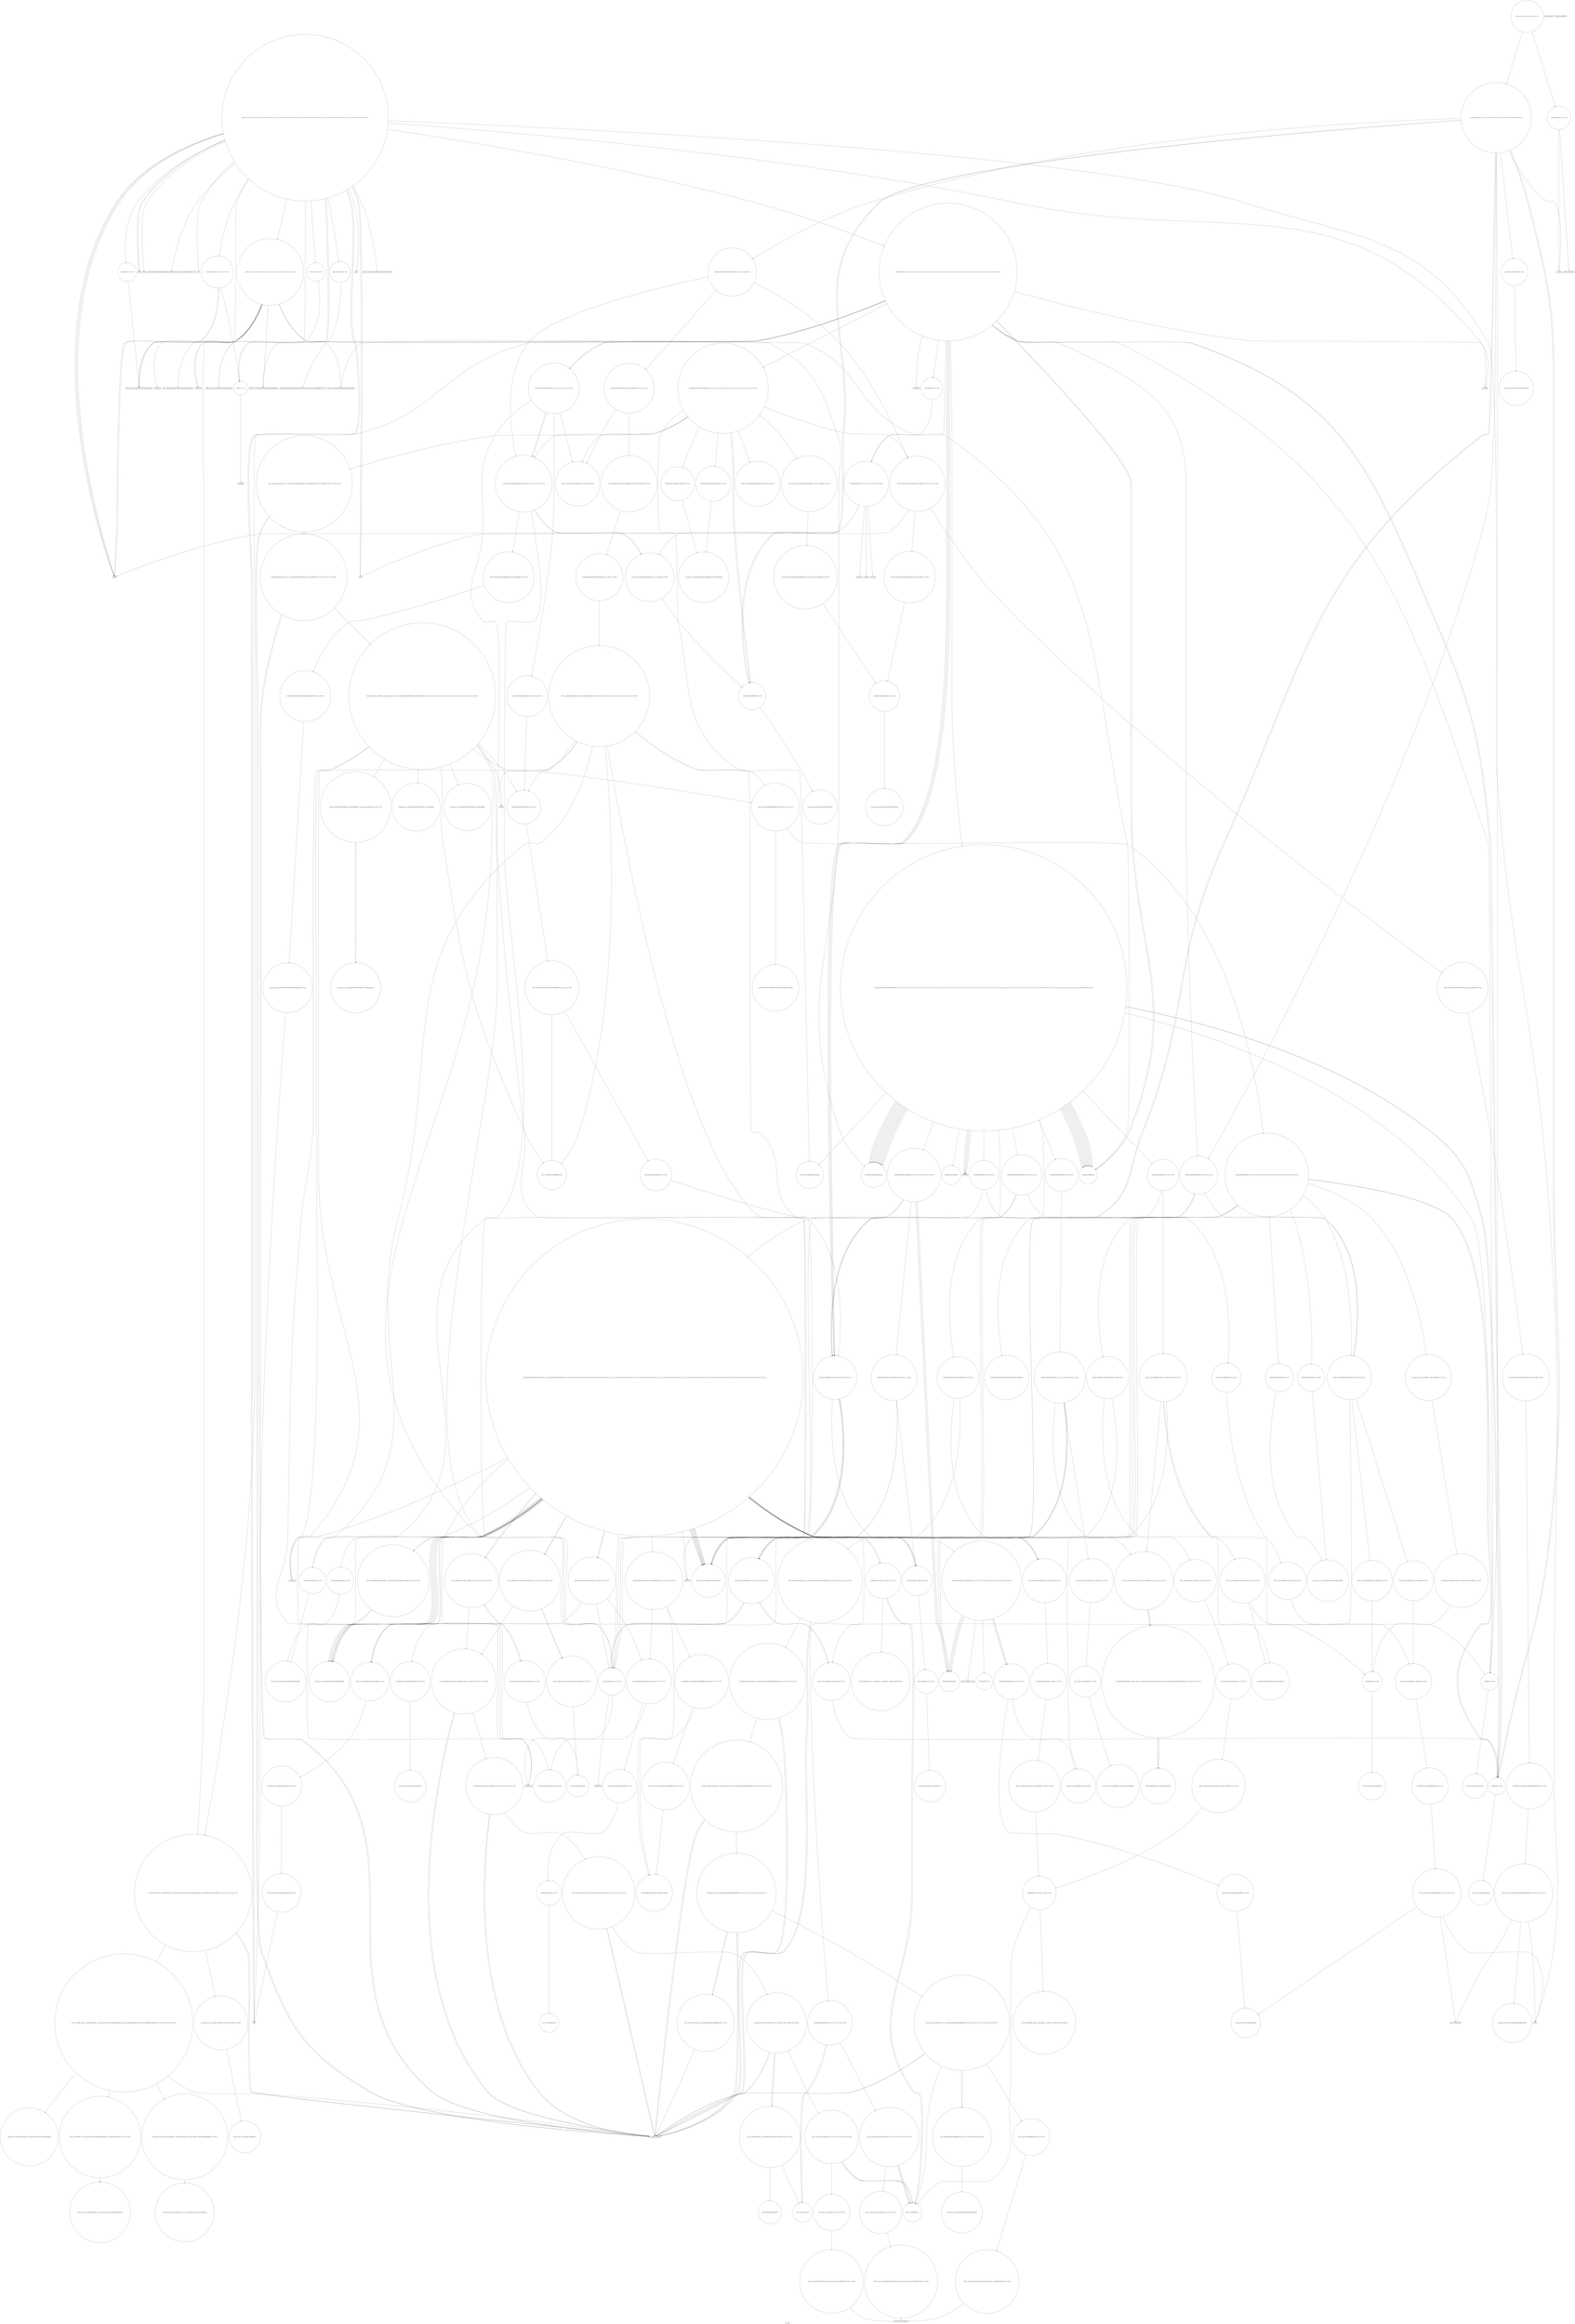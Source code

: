 digraph "Call Graph" {
	label="Call Graph";

	Node0x563bd6180cf0 [shape=record,shape=circle,label="{__cxx_global_var_init|{<s0>1|<s1>2}}"];
	Node0x563bd6180cf0:s0 -> Node0x563bd6180d70[color=black];
	Node0x563bd6180cf0:s1 -> Node0x563bd667c910[color=black];
	Node0x563bd66841d0 [shape=record,shape=circle,label="{_ZNSt22__uninitialized_fill_nILb1EE15__uninit_fill_nIPdmdEET_S3_T0_RKT1_|{<s0>408}}"];
	Node0x563bd66841d0:s0 -> Node0x563bd6684250[color=black];
	Node0x563bd667e010 [shape=record,shape=circle,label="{_ZN9__gnu_cxx14__alloc_traitsISaIdEE17_S_select_on_copyERKS1_|{<s0>238}}"];
	Node0x563bd667e010:s0 -> Node0x563bd667e410[color=black];
	Node0x563bd667ce90 [shape=record,shape=circle,label="{_ZNSt6vectorIdSaIdEEC2EmRKdRKS0_|{<s0>59|<s1>60|<s2>61}}"];
	Node0x563bd667ce90:s0 -> Node0x563bd667e110[color=black];
	Node0x563bd667ce90:s1 -> Node0x563bd6680c30[color=black];
	Node0x563bd667ce90:s2 -> Node0x563bd667e390[color=black];
	Node0x563bd66808b0 [shape=record,shape=circle,label="{_ZNSt12_Vector_baseIdSaIdEE12_Vector_impl12_M_swap_dataERS2_|{<s0>422|<s1>423|<s2>424}}"];
	Node0x563bd66808b0:s0 -> Node0x563bd66809b0[color=black];
	Node0x563bd66808b0:s1 -> Node0x563bd66809b0[color=black];
	Node0x563bd66808b0:s2 -> Node0x563bd66809b0[color=black];
	Node0x563bd667e710 [shape=record,shape=circle,label="{_ZNSt12_Vector_baseIdSaIdEE11_M_allocateEm|{<s0>256}}"];
	Node0x563bd667e710:s0 -> Node0x563bd667e790[color=black];
	Node0x563bd667d590 [shape=record,shape=Mrecord,label="{_ZNSt7__cxx1112basic_stringIcSt11char_traitsIcESaIcEEC1EPKcRKS3_}"];
	Node0x563bd6680fb0 [shape=record,shape=circle,label="{_ZNSt6vectorIdSaIdEE21_M_default_initializeEm|{<s0>440|<s1>441}}"];
	Node0x563bd6680fb0:s0 -> Node0x563bd667e310[color=black];
	Node0x563bd6680fb0:s1 -> Node0x563bd6681030[color=black];
	Node0x563bd667ee10 [shape=record,shape=Mrecord,label="{llvm.memmove.p0i8.p0i8.i64}"];
	Node0x563bd667dc90 [shape=record,shape=Mrecord,label="{_ZSt7getlineIcSt11char_traitsIcESaIcEERSt13basic_istreamIT_T0_ES7_RNSt7__cxx1112basic_stringIS4_S5_T1_EE}"];
	Node0x563bd66816b0 [shape=record,shape=circle,label="{_ZN9__gnu_cxx17__normal_iteratorIPcNSt7__cxx1112basic_stringIcSt11char_traitsIcESaIcEEEEppEv}"];
	Node0x563bd6682d50 [shape=record,shape=Mrecord,label="{llvm.va_end}"];
	Node0x563bd667f3b0 [shape=record,shape=Mrecord,label="{llvm.round.f64}"];
	Node0x563bd6683450 [shape=record,shape=circle,label="{_ZNSt6vectorIdSaIdEE5beginEv|{<s0>366}}"];
	Node0x563bd6683450:s0 -> Node0x563bd6684650[color=black];
	Node0x563bd667fab0 [shape=record,shape=circle,label="{_ZNSt12_Vector_baseISt6vectorIdSaIdEESaIS2_EE12_Vector_implC2ERKS3_|{<s0>198}}"];
	Node0x563bd667fab0:s0 -> Node0x563bd667f9b0[color=black];
	Node0x563bd6683b50 [shape=record,shape=circle,label="{_ZSt4copyISt13move_iteratorIPdES1_ET0_T_S4_S3_|{<s0>388|<s1>389|<s2>390|<s3>391|<s4>392}}"];
	Node0x563bd6683b50:s0 -> Node0x563bd667ffb0[color=black];
	Node0x563bd6683b50:s1 -> Node0x563bd6683c50[color=black];
	Node0x563bd6683b50:s2 -> Node0x563bd667ffb0[color=black];
	Node0x563bd6683b50:s3 -> Node0x563bd6683c50[color=black];
	Node0x563bd6683b50:s4 -> Node0x563bd6683bd0[color=black];
	Node0x563bd66801b0 [shape=record,shape=circle,label="{_ZSt11__addressofISt6vectorIdSaIdEEEPT_RS3_}"];
	Node0x563bd6180d70 [shape=record,shape=Mrecord,label="{_ZNSt8ios_base4InitC1Ev}"];
	Node0x563bd6684250 [shape=record,shape=circle,label="{_ZSt6fill_nIPdmdET_S1_T0_RKT1_|{<s0>409|<s1>410}}"];
	Node0x563bd6684250:s0 -> Node0x563bd667ed10[color=black];
	Node0x563bd6684250:s1 -> Node0x563bd66842d0[color=black];
	Node0x563bd667e090 [shape=record,shape=circle,label="{_ZNKSt12_Vector_baseIdSaIdEE19_M_get_Tp_allocatorEv}"];
	Node0x563bd667cf10 [shape=record,shape=Mrecord,label="{__gxx_personality_v0}"];
	Node0x563bd6680930 [shape=record,shape=circle,label="{_ZN9__gnu_cxx14__alloc_traitsISaIdEE10_S_on_swapERS1_S3_|{<s0>425}}"];
	Node0x563bd6680930:s0 -> Node0x563bd6680ab0[color=black];
	Node0x563bd667e790 [shape=record,shape=circle,label="{_ZNSt16allocator_traitsISaIdEE8allocateERS0_m|{<s0>257}}"];
	Node0x563bd667e790:s0 -> Node0x563bd667e810[color=black];
	Node0x563bd667d610 [shape=record,shape=Mrecord,label="{_ZNSaIcED1Ev}"];
	Node0x563bd6681030 [shape=record,shape=circle,label="{_ZSt27__uninitialized_default_n_aIPdmdET_S1_T0_RSaIT1_E|{<s0>442}}"];
	Node0x563bd6681030:s0 -> Node0x563bd66810b0[color=black];
	Node0x563bd667ee90 [shape=record,shape=circle,label="{_ZNK9__gnu_cxx17__normal_iteratorIPKdSt6vectorIdSaIdEEE4baseEv}"];
	Node0x563bd667dd10 [shape=record,shape=Mrecord,label="{atoi}"];
	Node0x563bd6681730 [shape=record,shape=circle,label="{_ZNK9__gnu_cxx17__normal_iteratorIPcNSt7__cxx1112basic_stringIcSt11char_traitsIcESaIcEEEE4baseEv}"];
	Node0x563bd6682dd0 [shape=record,shape=circle,label="{_ZNSt6vectorIdSaIdEE14_M_fill_insertEN9__gnu_cxx17__normal_iteratorIPdS1_EEmRKd|{<s0>291|<s1>292|<s2>293|<s3>294|<s4>295|<s5>296|<s6>297|<s7>298|<s8>299|<s9>300|<s10>301|<s11>302|<s12>303|<s13>304|<s14>305|<s15>306|<s16>307|<s17>308|<s18>309|<s19>310|<s20>311|<s21>312|<s22>313|<s23>314|<s24>315|<s25>316|<s26>317|<s27>318|<s28>319|<s29>320|<s30>321|<s31>322|<s32>323|<s33>324|<s34>325|<s35>326|<s36>327|<s37>328|<s38>329|<s39>330|<s40>331|<s41>332|<s42>333|<s43>334}}"];
	Node0x563bd6682dd0:s0 -> Node0x563bd6682f50[color=black];
	Node0x563bd6682dd0:s1 -> Node0x563bd6682fd0[color=black];
	Node0x563bd6682dd0:s2 -> Node0x563bd6682e50[color=black];
	Node0x563bd6682dd0:s3 -> Node0x563bd6683050[color=black];
	Node0x563bd6682dd0:s4 -> Node0x563bd667e310[color=black];
	Node0x563bd6682dd0:s5 -> Node0x563bd66830d0[color=black];
	Node0x563bd6682dd0:s6 -> Node0x563bd66831d0[color=black];
	Node0x563bd6682dd0:s7 -> Node0x563bd6683150[color=black];
	Node0x563bd6682dd0:s8 -> Node0x563bd66831d0[color=black];
	Node0x563bd6682dd0:s9 -> Node0x563bd66831d0[color=black];
	Node0x563bd6682dd0:s10 -> Node0x563bd6683250[color=black];
	Node0x563bd6682dd0:s11 -> Node0x563bd6683350[color=black];
	Node0x563bd6682dd0:s12 -> Node0x563bd667e310[color=black];
	Node0x563bd6682dd0:s13 -> Node0x563bd66832d0[color=black];
	Node0x563bd6682dd0:s14 -> Node0x563bd66831d0[color=black];
	Node0x563bd6682dd0:s15 -> Node0x563bd667e310[color=black];
	Node0x563bd6682dd0:s16 -> Node0x563bd66830d0[color=black];
	Node0x563bd6682dd0:s17 -> Node0x563bd66831d0[color=black];
	Node0x563bd6682dd0:s18 -> Node0x563bd6683250[color=black];
	Node0x563bd6682dd0:s19 -> Node0x563bd6683350[color=black];
	Node0x563bd6682dd0:s20 -> Node0x563bd66833d0[color=black];
	Node0x563bd6682dd0:s21 -> Node0x563bd6683450[color=black];
	Node0x563bd6682dd0:s22 -> Node0x563bd6683050[color=black];
	Node0x563bd6682dd0:s23 -> Node0x563bd667e710[color=black];
	Node0x563bd6682dd0:s24 -> Node0x563bd667e310[color=black];
	Node0x563bd6682dd0:s25 -> Node0x563bd66832d0[color=black];
	Node0x563bd6682dd0:s26 -> Node0x563bd66831d0[color=black];
	Node0x563bd6682dd0:s27 -> Node0x563bd667e310[color=black];
	Node0x563bd6682dd0:s28 -> Node0x563bd66834d0[color=black];
	Node0x563bd6682dd0:s29 -> Node0x563bd66831d0[color=black];
	Node0x563bd6682dd0:s30 -> Node0x563bd667e310[color=black];
	Node0x563bd6682dd0:s31 -> Node0x563bd66834d0[color=black];
	Node0x563bd6682dd0:s32 -> Node0x563bd6680330[color=black];
	Node0x563bd6682dd0:s33 -> Node0x563bd667e310[color=black];
	Node0x563bd6682dd0:s34 -> Node0x563bd6683550[color=black];
	Node0x563bd6682dd0:s35 -> Node0x563bd66804b0[color=black];
	Node0x563bd6682dd0:s36 -> Node0x563bd667e310[color=black];
	Node0x563bd6682dd0:s37 -> Node0x563bd6683550[color=black];
	Node0x563bd6682dd0:s38 -> Node0x563bd66827d0[color=black];
	Node0x563bd6682dd0:s39 -> Node0x563bd6680430[color=black];
	Node0x563bd6682dd0:s40 -> Node0x563bd667e310[color=black];
	Node0x563bd6682dd0:s41 -> Node0x563bd6683550[color=black];
	Node0x563bd6682dd0:s42 -> Node0x563bd66827d0[color=black];
	Node0x563bd6682dd0:s43 -> Node0x563bd6680530[color=black];
	Node0x563bd667f430 [shape=record,shape=circle,label="{_ZN6solver6printfEPKcz|{<s0>177|<s1>178|<s2>179|<s3>180|<s4>181}}"];
	Node0x563bd667f430:s0 -> Node0x563bd6682c50[color=black];
	Node0x563bd667f430:s1 -> Node0x563bd6682cd0[color=black];
	Node0x563bd667f430:s2 -> Node0x563bd6682d50[color=black];
	Node0x563bd667f430:s3 -> Node0x563bd667da10[color=black];
	Node0x563bd667f430:s4 -> Node0x563bd667db90[color=black];
	Node0x563bd66834d0 [shape=record,shape=circle,label="{_ZSt34__uninitialized_move_if_noexcept_aIPdS0_SaIdEET0_T_S3_S2_RT1_|{<s0>367|<s1>368|<s2>369}}"];
	Node0x563bd66834d0:s0 -> Node0x563bd66846d0[color=black];
	Node0x563bd66834d0:s1 -> Node0x563bd66846d0[color=black];
	Node0x563bd66834d0:s2 -> Node0x563bd6683950[color=black];
	Node0x563bd667fb30 [shape=record,shape=circle,label="{_ZNSt12_Vector_baseISt6vectorIdSaIdEESaIS2_EE17_M_create_storageEm|{<s0>199}}"];
	Node0x563bd667fb30:s0 -> Node0x563bd667fc30[color=black];
	Node0x563bd6683bd0 [shape=record,shape=circle,label="{_ZSt14__copy_move_a2ILb1EPdS0_ET1_T0_S2_S1_|{<s0>393|<s1>394|<s2>395|<s3>396}}"];
	Node0x563bd6683bd0:s0 -> Node0x563bd667ed10[color=black];
	Node0x563bd6683bd0:s1 -> Node0x563bd667ed10[color=black];
	Node0x563bd6683bd0:s2 -> Node0x563bd667ed10[color=black];
	Node0x563bd6683bd0:s3 -> Node0x563bd6683cd0[color=black];
	Node0x563bd6680230 [shape=record,shape=circle,label="{_ZNK9__gnu_cxx17__normal_iteratorIPKSt6vectorIdSaIdEES1_IS3_SaIS3_EEEdeEv}"];
	Node0x563bd667c890 [shape=record,shape=Mrecord,label="{_ZNSt8ios_base4InitD1Ev}"];
	Node0x563bd66842d0 [shape=record,shape=circle,label="{_ZSt10__fill_n_aIPdmdEN9__gnu_cxx11__enable_ifIXsr11__is_scalarIT1_EE7__valueET_E6__typeES4_T0_RKS3_}"];
	Node0x563bd667e110 [shape=record,shape=circle,label="{_ZNSt12_Vector_baseIdSaIdEEC2EmRKS0_|{<s0>239|<s1>240|<s2>241}}"];
	Node0x563bd667e110:s0 -> Node0x563bd667e590[color=black];
	Node0x563bd667e110:s1 -> Node0x563bd667e610[color=black];
	Node0x563bd667e110:s2 -> Node0x563bd667e690[color=black];
	Node0x563bd667cf90 [shape=record,shape=circle,label="{_ZNSaIdED2Ev|{<s0>62}}"];
	Node0x563bd667cf90:s0 -> Node0x563bd667e910[color=black];
	Node0x563bd66809b0 [shape=record,shape=circle,label="{_ZSt4swapIPdENSt9enable_ifIXsr6__and_ISt6__not_ISt15__is_tuple_likeIT_EESt21is_move_constructibleIS4_ESt18is_move_assignableIS4_EEE5valueEvE4typeERS4_SD_|{<s0>426|<s1>427|<s2>428}}"];
	Node0x563bd66809b0:s0 -> Node0x563bd6680a30[color=black];
	Node0x563bd66809b0:s1 -> Node0x563bd6680a30[color=black];
	Node0x563bd66809b0:s2 -> Node0x563bd6680a30[color=black];
	Node0x563bd667e810 [shape=record,shape=circle,label="{_ZN9__gnu_cxx13new_allocatorIdE8allocateEmPKv|{<s0>258|<s1>259|<s2>260}}"];
	Node0x563bd667e810:s0 -> Node0x563bd667e890[color=black];
	Node0x563bd667e810:s1 -> Node0x563bd667fe30[color=black];
	Node0x563bd667e810:s2 -> Node0x563bd667de10[color=black];
	Node0x563bd667d690 [shape=record,shape=circle,label="{_ZSt5countIN9__gnu_cxx17__normal_iteratorIPcNSt7__cxx1112basic_stringIcSt11char_traitsIcESaIcEEEEEiENSt15iterator_traitsIT_E15difference_typeESB_SB_RKT0_|{<s0>107|<s1>108|<s2>109|<s3>110}}"];
	Node0x563bd667d690:s0 -> Node0x563bd667ffb0[color=black];
	Node0x563bd667d690:s1 -> Node0x563bd667ffb0[color=black];
	Node0x563bd667d690:s2 -> Node0x563bd6681530[color=black];
	Node0x563bd667d690:s3 -> Node0x563bd66814b0[color=black];
	Node0x563bd66810b0 [shape=record,shape=circle,label="{_ZSt25__uninitialized_default_nIPdmET_S1_T0_|{<s0>443}}"];
	Node0x563bd66810b0:s0 -> Node0x563bd6681130[color=black];
	Node0x563bd667ef10 [shape=record,shape=circle,label="{_ZN9__gnu_cxx17__normal_iteratorIPKdSt6vectorIdSaIdEEEC2ERKS2_}"];
	Node0x563bd667dd90 [shape=record,shape=Mrecord,label="{_ZNKSt7__cxx1112basic_stringIcSt11char_traitsIcESaIcEE5c_strEv}"];
	Node0x563bd66817b0 [shape=record,shape=circle,label="{_ZNK9__gnu_cxx17__normal_iteratorIPcNSt7__cxx1112basic_stringIcSt11char_traitsIcESaIcEEEEdeEv}"];
	Node0x563bd6682e50 [shape=record,shape=circle,label="{_ZNSt6vectorIdSaIdEE3endEv|{<s0>335}}"];
	Node0x563bd6682e50:s0 -> Node0x563bd6684650[color=black];
	Node0x563bd667f4b0 [shape=record,shape=circle,label="{_ZN6solver4putsEPKc|{<s0>182}}"];
	Node0x563bd667f4b0:s0 -> Node0x563bd667f430[color=black];
	Node0x563bd6683550 [shape=record,shape=circle,label="{_ZSt8_DestroyIPddEvT_S1_RSaIT0_E|{<s0>370}}"];
	Node0x563bd6683550:s0 -> Node0x563bd6684750[color=black];
	Node0x563bd667fbb0 [shape=record,shape=circle,label="{_ZNSt12_Vector_baseISt6vectorIdSaIdEESaIS2_EE12_Vector_implD2Ev|{<s0>200}}"];
	Node0x563bd667fbb0:s0 -> Node0x563bd667d390[color=black];
	Node0x563bd6683c50 [shape=record,shape=circle,label="{_ZSt12__miter_baseIPdEDTcl12__miter_basecldtfp_4baseEEESt13move_iteratorIT_E|{<s0>397|<s1>398}}"];
	Node0x563bd6683c50:s0 -> Node0x563bd6683e50[color=black];
	Node0x563bd6683c50:s1 -> Node0x563bd6683dd0[color=black];
	Node0x563bd66802b0 [shape=record,shape=circle,label="{_ZN9__gnu_cxx17__normal_iteratorIPKSt6vectorIdSaIdEES1_IS3_SaIS3_EEEppEv}"];
	Node0x563bd667c910 [shape=record,shape=Mrecord,label="{__cxa_atexit}"];
	Node0x563bd6684350 [shape=record,shape=circle,label="{_ZNSt16allocator_traitsISaIdEE7destroyIdEEvRS0_PT_|{<s0>411}}"];
	Node0x563bd6684350:s0 -> Node0x563bd66843d0[color=black];
	Node0x563bd667e190 [shape=record,shape=circle,label="{_ZSt22__uninitialized_copy_aIN9__gnu_cxx17__normal_iteratorIPKdSt6vectorIdSaIdEEEEPddET0_T_SA_S9_RSaIT1_E|{<s0>242|<s1>243|<s2>244}}"];
	Node0x563bd667e190:s0 -> Node0x563bd667ffb0[color=black];
	Node0x563bd667e190:s1 -> Node0x563bd667ffb0[color=black];
	Node0x563bd667e190:s2 -> Node0x563bd667e990[color=black];
	Node0x563bd667d010 [shape=record,shape=circle,label="{_ZNSt6vectorIdSaIdEEC2Ev|{<s0>63|<s1>64}}"];
	Node0x563bd667d010:s0 -> Node0x563bd6680cb0[color=black];
	Node0x563bd667d010:s1 -> Node0x563bd6680530[color=black];
	Node0x563bd6680a30 [shape=record,shape=circle,label="{_ZSt4moveIRPdEONSt16remove_referenceIT_E4typeEOS3_}"];
	Node0x563bd667e890 [shape=record,shape=circle,label="{_ZNK9__gnu_cxx13new_allocatorIdE8max_sizeEv}"];
	Node0x563bd667d710 [shape=record,shape=Mrecord,label="{_ZNSt7__cxx1112basic_stringIcSt11char_traitsIcESaIcEE5beginEv}"];
	Node0x563bd6681130 [shape=record,shape=circle,label="{_ZNSt27__uninitialized_default_n_1ILb1EE18__uninit_default_nIPdmEET_S3_T0_|{<s0>444}}"];
	Node0x563bd6681130:s0 -> Node0x563bd6684250[color=black];
	Node0x563bd66827d0 [shape=record,shape=circle,label="{_ZNSt12_Vector_baseIdSaIdEE13_M_deallocateEPdm|{<s0>282}}"];
	Node0x563bd66827d0:s0 -> Node0x563bd6682850[color=black];
	Node0x563bd667de10 [shape=record,shape=Mrecord,label="{_Znwm}"];
	Node0x563bd6681830 [shape=record,shape=circle,label="{_ZN9__gnu_cxx5__ops16_Iter_equals_valIKiEC2ERS2_}"];
	Node0x563bd6682ed0 [shape=record,shape=circle,label="{_ZNSt6vectorIdSaIdEE15_M_erase_at_endEPd|{<s0>336|<s1>337|<s2>338}}"];
	Node0x563bd6682ed0:s0 -> Node0x563bd667e310[color=black];
	Node0x563bd6682ed0:s1 -> Node0x563bd6683550[color=black];
	Node0x563bd6682ed0:s2 -> Node0x563bd6680530[color=black];
	Node0x563bd667f530 [shape=record,shape=circle,label="{_ZN9__gnu_cxx14__alloc_traitsISaISt6vectorIdSaIdEEEE17_S_select_on_copyERKS4_|{<s0>183}}"];
	Node0x563bd667f530:s0 -> Node0x563bd667f930[color=black];
	Node0x563bd66835d0 [shape=record,shape=circle,label="{_ZNSt16allocator_traitsISaIdEE9constructIdJRKdEEEvRS0_PT_DpOT0_|{<s0>371|<s1>372}}"];
	Node0x563bd66835d0:s0 -> Node0x563bd66836d0[color=black];
	Node0x563bd66835d0:s1 -> Node0x563bd6683750[color=black];
	Node0x563bd667fc30 [shape=record,shape=circle,label="{_ZNSt12_Vector_baseISt6vectorIdSaIdEESaIS2_EE11_M_allocateEm|{<s0>201}}"];
	Node0x563bd667fc30:s0 -> Node0x563bd667fcb0[color=black];
	Node0x563bd6683cd0 [shape=record,shape=circle,label="{_ZSt13__copy_move_aILb1EPdS0_ET1_T0_S2_S1_|{<s0>399}}"];
	Node0x563bd6683cd0:s0 -> Node0x563bd6683d50[color=black];
	Node0x563bd6680330 [shape=record,shape=Mrecord,label="{__cxa_begin_catch}"];
	Node0x563bd667c990 [shape=record,shape=circle,label="{_Z12gauss_jordanSt6vectorIS_IdSaIdEESaIS1_EERKS1_|{<s0>3|<s1>4|<s2>5|<s3>6|<s4>7|<s5>8|<s6>9|<s7>10|<s8>11|<s9>12|<s10>13|<s11>14|<s12>15|<s13>16|<s14>17|<s15>18|<s16>19|<s17>20|<s18>21|<s19>22|<s20>23|<s21>24|<s22>25|<s23>26|<s24>27|<s25>28|<s26>29|<s27>30|<s28>31|<s29>32|<s30>33|<s31>34|<s32>35|<s33>36|<s34>37|<s35>38|<s36>39|<s37>40|<s38>41|<s39>42|<s40>43|<s41>44|<s42>45|<s43>46|<s44>47|<s45>48|<s46>49|<s47>50}}"];
	Node0x563bd667c990:s0 -> Node0x563bd667ca10[color=black];
	Node0x563bd667c990:s1 -> Node0x563bd667ca90[color=black];
	Node0x563bd667c990:s2 -> Node0x563bd667cb10[color=black];
	Node0x563bd667c990:s3 -> Node0x563bd667ca90[color=black];
	Node0x563bd667c990:s4 -> Node0x563bd667cc10[color=black];
	Node0x563bd667c990:s5 -> Node0x563bd667cb90[color=black];
	Node0x563bd667c990:s6 -> Node0x563bd667ca90[color=black];
	Node0x563bd667c990:s7 -> Node0x563bd667cc90[color=black];
	Node0x563bd667c990:s8 -> Node0x563bd667cd10[color=black];
	Node0x563bd667c990:s9 -> Node0x563bd667ca90[color=black];
	Node0x563bd667c990:s10 -> Node0x563bd667cc90[color=black];
	Node0x563bd667c990:s11 -> Node0x563bd667cd10[color=black];
	Node0x563bd667c990:s12 -> Node0x563bd667ca90[color=black];
	Node0x563bd667c990:s13 -> Node0x563bd667ca90[color=black];
	Node0x563bd667c990:s14 -> Node0x563bd667cd90[color=black];
	Node0x563bd667c990:s15 -> Node0x563bd667ca90[color=black];
	Node0x563bd667c990:s16 -> Node0x563bd667cc90[color=black];
	Node0x563bd667c990:s17 -> Node0x563bd667cd10[color=black];
	Node0x563bd667c990:s18 -> Node0x563bd667ca90[color=black];
	Node0x563bd667c990:s19 -> Node0x563bd667cc90[color=black];
	Node0x563bd667c990:s20 -> Node0x563bd667ca90[color=black];
	Node0x563bd667c990:s21 -> Node0x563bd667cc90[color=black];
	Node0x563bd667c990:s22 -> Node0x563bd667ca90[color=black];
	Node0x563bd667c990:s23 -> Node0x563bd667cc90[color=black];
	Node0x563bd667c990:s24 -> Node0x563bd667ca90[color=black];
	Node0x563bd667c990:s25 -> Node0x563bd667cc90[color=black];
	Node0x563bd667c990:s26 -> Node0x563bd667ca90[color=black];
	Node0x563bd667c990:s27 -> Node0x563bd667cc90[color=black];
	Node0x563bd667c990:s28 -> Node0x563bd667ca90[color=black];
	Node0x563bd667c990:s29 -> Node0x563bd667cc90[color=black];
	Node0x563bd667c990:s30 -> Node0x563bd667ca90[color=black];
	Node0x563bd667c990:s31 -> Node0x563bd667cc90[color=black];
	Node0x563bd667c990:s32 -> Node0x563bd667ce10[color=black];
	Node0x563bd667c990:s33 -> Node0x563bd667ce90[color=black];
	Node0x563bd667c990:s34 -> Node0x563bd667cf90[color=black];
	Node0x563bd667c990:s35 -> Node0x563bd667ca90[color=black];
	Node0x563bd667c990:s36 -> Node0x563bd667cc90[color=black];
	Node0x563bd667c990:s37 -> Node0x563bd667cd10[color=black];
	Node0x563bd667c990:s38 -> Node0x563bd667cf90[color=black];
	Node0x563bd667c990:s39 -> Node0x563bd667ca90[color=black];
	Node0x563bd667c990:s40 -> Node0x563bd667cc90[color=black];
	Node0x563bd667c990:s41 -> Node0x563bd667cd10[color=black];
	Node0x563bd667c990:s42 -> Node0x563bd667d010[color=black];
	Node0x563bd667c990:s43 -> Node0x563bd667ca90[color=black];
	Node0x563bd667c990:s44 -> Node0x563bd667cc90[color=black];
	Node0x563bd667c990:s45 -> Node0x563bd667cc90[color=black];
	Node0x563bd667c990:s46 -> Node0x563bd667d090[color=black];
	Node0x563bd667c990:s47 -> Node0x563bd667d110[color=black];
	Node0x563bd66843d0 [shape=record,shape=circle,label="{_ZN9__gnu_cxx13new_allocatorIdE7destroyIdEEvPT_}"];
	Node0x563bd667e210 [shape=record,shape=circle,label="{_ZNKSt6vectorIdSaIdEE5beginEv|{<s0>245}}"];
	Node0x563bd667e210:s0 -> Node0x563bd667ef10[color=black];
	Node0x563bd667d090 [shape=record,shape=circle,label="{_ZNSt6vectorIdSaIdEEC2EOS1_|{<s0>65|<s1>66}}"];
	Node0x563bd667d090:s0 -> Node0x563bd6680db0[color=black];
	Node0x563bd667d090:s1 -> Node0x563bd6680e30[color=black];
	Node0x563bd6680ab0 [shape=record,shape=circle,label="{_ZSt15__alloc_on_swapISaIdEEvRT_S2_|{<s0>429}}"];
	Node0x563bd6680ab0:s0 -> Node0x563bd6680b30[color=black];
	Node0x563bd667e910 [shape=record,shape=circle,label="{_ZN9__gnu_cxx13new_allocatorIdED2Ev}"];
	Node0x563bd667d790 [shape=record,shape=Mrecord,label="{_ZNSt7__cxx1112basic_stringIcSt11char_traitsIcESaIcEE3endEv}"];
	Node0x563bd66811b0 [shape=record,shape=circle,label="{_ZN9__gnu_cxx13new_allocatorISt6vectorIdSaIdEEEC2Ev}"];
	Node0x563bd6682850 [shape=record,shape=circle,label="{_ZNSt16allocator_traitsISaIdEE10deallocateERS0_Pdm|{<s0>283}}"];
	Node0x563bd6682850:s0 -> Node0x563bd66828d0[color=black];
	Node0x563bd667de90 [shape=record,shape=circle,label="{_ZN6solverC2Ev|{<s0>142}}"];
	Node0x563bd667de90:s0 -> Node0x563bd667dc10[color=black];
	Node0x563bd66818b0 [shape=record,shape=circle,label="{_GLOBAL__sub_I_iwiwi_0_0.cpp|{<s0>466|<s1>467}}"];
	Node0x563bd66818b0:s0 -> Node0x563bd6180cf0[color=black];
	Node0x563bd66818b0:s1 -> Node0x563bd667d190[color=black];
	Node0x563bd6682f50 [shape=record,shape=circle,label="{_ZNSt6vectorIdSaIdEE16_Temporary_valueC2IJRKdEEEPS1_DpOT_|{<s0>339|<s1>340|<s2>341}}"];
	Node0x563bd6682f50:s0 -> Node0x563bd6683650[color=black];
	Node0x563bd6682f50:s1 -> Node0x563bd66836d0[color=black];
	Node0x563bd6682f50:s2 -> Node0x563bd66835d0[color=black];
	Node0x563bd667f5b0 [shape=record,shape=circle,label="{_ZNKSt12_Vector_baseISt6vectorIdSaIdEESaIS2_EE19_M_get_Tp_allocatorEv}"];
	Node0x563bd6683650 [shape=record,shape=circle,label="{_ZNSt6vectorIdSaIdEE16_Temporary_value6_M_ptrEv|{<s0>373|<s1>374}}"];
	Node0x563bd6683650:s0 -> Node0x563bd6682fd0[color=black];
	Node0x563bd6683650:s1 -> Node0x563bd66837d0[color=black];
	Node0x563bd667fcb0 [shape=record,shape=circle,label="{_ZNSt16allocator_traitsISaISt6vectorIdSaIdEEEE8allocateERS3_m|{<s0>202}}"];
	Node0x563bd667fcb0:s0 -> Node0x563bd667fd30[color=black];
	Node0x563bd6683d50 [shape=record,shape=circle,label="{_ZNSt11__copy_moveILb1ELb1ESt26random_access_iterator_tagE8__copy_mIdEEPT_PKS3_S6_S4_|{<s0>400}}"];
	Node0x563bd6683d50:s0 -> Node0x563bd667ee10[color=black];
	Node0x563bd66803b0 [shape=record,shape=circle,label="{_ZSt8_DestroyIPSt6vectorIdSaIdEEEvT_S4_|{<s0>224}}"];
	Node0x563bd66803b0:s0 -> Node0x563bd6682950[color=black];
	Node0x563bd667ca10 [shape=record,shape=circle,label="{_ZNKSt6vectorIS_IdSaIdEESaIS1_EE4sizeEv}"];
	Node0x563bd6684450 [shape=record,shape=circle,label="{_ZNKSt6vectorIdSaIdEE8max_sizeEv|{<s0>412|<s1>413}}"];
	Node0x563bd6684450:s0 -> Node0x563bd667e090[color=black];
	Node0x563bd6684450:s1 -> Node0x563bd66845d0[color=black];
	Node0x563bd667e290 [shape=record,shape=circle,label="{_ZNKSt6vectorIdSaIdEE3endEv|{<s0>246}}"];
	Node0x563bd667e290:s0 -> Node0x563bd667ef10[color=black];
	Node0x563bd667d110 [shape=record,shape=circle,label="{_ZNSt6vectorIdSaIdEED2Ev|{<s0>67|<s1>68|<s2>69|<s3>70|<s4>71}}"];
	Node0x563bd667d110:s0 -> Node0x563bd667e310[color=black];
	Node0x563bd667d110:s1 -> Node0x563bd6683550[color=black];
	Node0x563bd667d110:s2 -> Node0x563bd667e390[color=black];
	Node0x563bd667d110:s3 -> Node0x563bd667e390[color=black];
	Node0x563bd667d110:s4 -> Node0x563bd6680530[color=black];
	Node0x563bd6680b30 [shape=record,shape=circle,label="{_ZSt18__do_alloc_on_swapISaIdEEvRT_S2_St17integral_constantIbLb0EE}"];
	Node0x563bd667e990 [shape=record,shape=circle,label="{_ZSt18uninitialized_copyIN9__gnu_cxx17__normal_iteratorIPKdSt6vectorIdSaIdEEEEPdET0_T_SA_S9_|{<s0>261|<s1>262|<s2>263}}"];
	Node0x563bd667e990:s0 -> Node0x563bd667ffb0[color=black];
	Node0x563bd667e990:s1 -> Node0x563bd667ffb0[color=black];
	Node0x563bd667e990:s2 -> Node0x563bd667ea10[color=black];
	Node0x563bd667d810 [shape=record,shape=Mrecord,label="{_ZNSt7__cxx1112basic_stringIcSt11char_traitsIcESaIcEED1Ev}"];
	Node0x563bd6681230 [shape=record,shape=circle,label="{_ZNSt6vectorIS_IdSaIdEESaIS1_EE18_M_fill_initializeEmRKS1_|{<s0>445|<s1>446}}"];
	Node0x563bd6681230:s0 -> Node0x563bd667f830[color=black];
	Node0x563bd6681230:s1 -> Node0x563bd66812b0[color=black];
	Node0x563bd66828d0 [shape=record,shape=circle,label="{_ZN9__gnu_cxx13new_allocatorIdE10deallocateEPdm|{<s0>284}}"];
	Node0x563bd66828d0:s0 -> Node0x563bd667df10[color=black];
	Node0x563bd667df10 [shape=record,shape=Mrecord,label="{_ZdlPv}"];
	Node0x563bd6682fd0 [shape=record,shape=circle,label="{_ZNSt6vectorIdSaIdEE16_Temporary_value6_M_valEv}"];
	Node0x563bd667f630 [shape=record,shape=circle,label="{_ZNSt12_Vector_baseISt6vectorIdSaIdEESaIS2_EEC2EmRKS3_|{<s0>184|<s1>185|<s2>186}}"];
	Node0x563bd667f630:s0 -> Node0x563bd667fab0[color=black];
	Node0x563bd667f630:s1 -> Node0x563bd667fb30[color=black];
	Node0x563bd667f630:s2 -> Node0x563bd667fbb0[color=black];
	Node0x563bd66836d0 [shape=record,shape=circle,label="{_ZSt7forwardIRKdEOT_RNSt16remove_referenceIS2_E4typeE}"];
	Node0x563bd667fd30 [shape=record,shape=circle,label="{_ZN9__gnu_cxx13new_allocatorISt6vectorIdSaIdEEE8allocateEmPKv|{<s0>203|<s1>204|<s2>205}}"];
	Node0x563bd667fd30:s0 -> Node0x563bd667fdb0[color=black];
	Node0x563bd667fd30:s1 -> Node0x563bd667fe30[color=black];
	Node0x563bd667fd30:s2 -> Node0x563bd667de10[color=black];
	Node0x563bd6683dd0 [shape=record,shape=circle,label="{_ZSt12__miter_baseIPdET_S1_}"];
	Node0x563bd6680430 [shape=record,shape=Mrecord,label="{__cxa_rethrow}"];
	Node0x563bd667ca90 [shape=record,shape=circle,label="{_ZNSt6vectorIS_IdSaIdEESaIS1_EEixEm}"];
	Node0x563bd66844d0 [shape=record,shape=Mrecord,label="{_ZSt20__throw_length_errorPKc}"];
	Node0x563bd667e310 [shape=record,shape=circle,label="{_ZNSt12_Vector_baseIdSaIdEE19_M_get_Tp_allocatorEv}"];
	Node0x563bd667d190 [shape=record,shape=circle,label="{__cxx_global_var_init.11|{<s0>72|<s1>73|<s2>74|<s3>75|<s4>76|<s5>77|<s6>78|<s7>79|<s8>80|<s9>81|<s10>82}}"];
	Node0x563bd667d190:s0 -> Node0x563bd667ce10[color=black];
	Node0x563bd667d190:s1 -> Node0x563bd667d210[color=black];
	Node0x563bd667d190:s2 -> Node0x563bd667d290[color=black];
	Node0x563bd667d190:s3 -> Node0x563bd667d310[color=black];
	Node0x563bd667d190:s4 -> Node0x563bd667d390[color=black];
	Node0x563bd667d190:s5 -> Node0x563bd667d110[color=black];
	Node0x563bd667d190:s6 -> Node0x563bd667cf90[color=black];
	Node0x563bd667d190:s7 -> Node0x563bd667c910[color=black];
	Node0x563bd667d190:s8 -> Node0x563bd667d390[color=black];
	Node0x563bd667d190:s9 -> Node0x563bd667d110[color=black];
	Node0x563bd667d190:s10 -> Node0x563bd667cf90[color=black];
	Node0x563bd6680bb0 [shape=record,shape=circle,label="{_ZN9__gnu_cxx13new_allocatorIdEC2Ev}"];
	Node0x563bd667ea10 [shape=record,shape=circle,label="{_ZNSt20__uninitialized_copyILb1EE13__uninit_copyIN9__gnu_cxx17__normal_iteratorIPKdSt6vectorIdSaIdEEEEPdEET0_T_SC_SB_|{<s0>264|<s1>265|<s2>266}}"];
	Node0x563bd667ea10:s0 -> Node0x563bd667ffb0[color=black];
	Node0x563bd667ea10:s1 -> Node0x563bd667ffb0[color=black];
	Node0x563bd667ea10:s2 -> Node0x563bd667ea90[color=black];
	Node0x563bd667d890 [shape=record,shape=circle,label="{_Z3secv|{<s0>111}}"];
	Node0x563bd667d890:s0 -> Node0x563bd667d910[color=black];
	Node0x563bd66812b0 [shape=record,shape=circle,label="{_ZSt24__uninitialized_fill_n_aIPSt6vectorIdSaIdEEmS2_S2_ET_S4_T0_RKT1_RSaIT2_E|{<s0>447}}"];
	Node0x563bd66812b0:s0 -> Node0x563bd6681330[color=black];
	Node0x563bd6682950 [shape=record,shape=circle,label="{_ZNSt12_Destroy_auxILb0EE9__destroyIPSt6vectorIdSaIdEEEEvT_S6_|{<s0>285|<s1>286}}"];
	Node0x563bd6682950:s0 -> Node0x563bd66801b0[color=black];
	Node0x563bd6682950:s1 -> Node0x563bd66829d0[color=black];
	Node0x563bd667efb0 [shape=record,shape=Mrecord,label="{__assert_fail}"];
	Node0x563bd6683050 [shape=record,shape=circle,label="{_ZN9__gnu_cxxmiIPdSt6vectorIdSaIdEEEENS_17__normal_iteratorIT_T0_E15difference_typeERKS8_SB_|{<s0>342|<s1>343}}"];
	Node0x563bd6683050:s0 -> Node0x563bd66831d0[color=black];
	Node0x563bd6683050:s1 -> Node0x563bd66831d0[color=black];
	Node0x563bd667f6b0 [shape=record,shape=circle,label="{_ZSt22__uninitialized_copy_aIN9__gnu_cxx17__normal_iteratorIPKSt6vectorIdSaIdEES2_IS4_SaIS4_EEEEPS4_S4_ET0_T_SC_SB_RSaIT1_E|{<s0>187|<s1>188|<s2>189}}"];
	Node0x563bd667f6b0:s0 -> Node0x563bd667ffb0[color=black];
	Node0x563bd667f6b0:s1 -> Node0x563bd667ffb0[color=black];
	Node0x563bd667f6b0:s2 -> Node0x563bd667ff30[color=black];
	Node0x563bd6683750 [shape=record,shape=circle,label="{_ZN9__gnu_cxx13new_allocatorIdE9constructIdJRKdEEEvPT_DpOT0_|{<s0>375}}"];
	Node0x563bd6683750:s0 -> Node0x563bd66836d0[color=black];
	Node0x563bd667fdb0 [shape=record,shape=circle,label="{_ZNK9__gnu_cxx13new_allocatorISt6vectorIdSaIdEEE8max_sizeEv}"];
	Node0x563bd6683e50 [shape=record,shape=circle,label="{_ZNKSt13move_iteratorIPdE4baseEv}"];
	Node0x563bd66804b0 [shape=record,shape=Mrecord,label="{__cxa_end_catch}"];
	Node0x563bd667cb10 [shape=record,shape=circle,label="{_ZNKSt6vectorIdSaIdEE4sizeEv}"];
	Node0x563bd6684550 [shape=record,shape=circle,label="{_ZSt3maxImERKT_S2_S2_}"];
	Node0x563bd667e390 [shape=record,shape=circle,label="{_ZNSt12_Vector_baseIdSaIdEED2Ev|{<s0>247|<s1>248|<s2>249|<s3>250}}"];
	Node0x563bd667e390:s0 -> Node0x563bd66827d0[color=black];
	Node0x563bd667e390:s1 -> Node0x563bd667e690[color=black];
	Node0x563bd667e390:s2 -> Node0x563bd667e690[color=black];
	Node0x563bd667e390:s3 -> Node0x563bd6680530[color=black];
	Node0x563bd667d210 [shape=record,shape=circle,label="{_ZNSt6vectorIdSaIdEEC2EmRKS0_|{<s0>83|<s1>84|<s2>85}}"];
	Node0x563bd667d210:s0 -> Node0x563bd667e110[color=black];
	Node0x563bd667d210:s1 -> Node0x563bd6680fb0[color=black];
	Node0x563bd667d210:s2 -> Node0x563bd667e390[color=black];
	Node0x563bd6680c30 [shape=record,shape=circle,label="{_ZNSt6vectorIdSaIdEE18_M_fill_initializeEmRKd|{<s0>430|<s1>431}}"];
	Node0x563bd6680c30:s0 -> Node0x563bd667e310[color=black];
	Node0x563bd6680c30:s1 -> Node0x563bd66832d0[color=black];
	Node0x563bd667ea90 [shape=record,shape=circle,label="{_ZSt4copyIN9__gnu_cxx17__normal_iteratorIPKdSt6vectorIdSaIdEEEEPdET0_T_SA_S9_|{<s0>267|<s1>268|<s2>269|<s3>270|<s4>271}}"];
	Node0x563bd667ea90:s0 -> Node0x563bd667ffb0[color=black];
	Node0x563bd667ea90:s1 -> Node0x563bd667eb90[color=black];
	Node0x563bd667ea90:s2 -> Node0x563bd667ffb0[color=black];
	Node0x563bd667ea90:s3 -> Node0x563bd667eb90[color=black];
	Node0x563bd667ea90:s4 -> Node0x563bd667eb10[color=black];
	Node0x563bd667d910 [shape=record,shape=Mrecord,label="{gettimeofday}"];
	Node0x563bd6681330 [shape=record,shape=circle,label="{_ZSt20uninitialized_fill_nIPSt6vectorIdSaIdEEmS2_ET_S4_T0_RKT1_|{<s0>448}}"];
	Node0x563bd6681330:s0 -> Node0x563bd66813b0[color=black];
	Node0x563bd66829d0 [shape=record,shape=circle,label="{_ZSt8_DestroyISt6vectorIdSaIdEEEvPT_|{<s0>287}}"];
	Node0x563bd66829d0:s0 -> Node0x563bd667d110[color=black];
	Node0x563bd667f030 [shape=record,shape=circle,label="{_ZN6solver5inputEv|{<s0>143}}"];
	Node0x563bd667f030:s0 -> Node0x563bd667f2b0[color=black];
	Node0x563bd66830d0 [shape=record,shape=circle,label="{_ZSt22__uninitialized_move_aIPdS0_SaIdEET0_T_S3_S2_RT1_|{<s0>344|<s1>345|<s2>346}}"];
	Node0x563bd66830d0:s0 -> Node0x563bd66839d0[color=black];
	Node0x563bd66830d0:s1 -> Node0x563bd66839d0[color=black];
	Node0x563bd66830d0:s2 -> Node0x563bd6683950[color=black];
	Node0x563bd667f730 [shape=record,shape=circle,label="{_ZNKSt6vectorIS_IdSaIdEESaIS1_EE5beginEv|{<s0>190}}"];
	Node0x563bd667f730:s0 -> Node0x563bd6682a50[color=black];
	Node0x563bd66837d0 [shape=record,shape=circle,label="{_ZNSt14pointer_traitsIPdE10pointer_toERd|{<s0>376}}"];
	Node0x563bd66837d0:s0 -> Node0x563bd6683850[color=black];
	Node0x563bd667fe30 [shape=record,shape=Mrecord,label="{_ZSt17__throw_bad_allocv}"];
	Node0x563bd6683ed0 [shape=record,shape=circle,label="{_ZNSt13move_iteratorIPdEC2ES0_}"];
	Node0x563bd6680530 [shape=record,shape=circle,label="{__clang_call_terminate|{<s0>225|<s1>226}}"];
	Node0x563bd6680530:s0 -> Node0x563bd6680330[color=black];
	Node0x563bd6680530:s1 -> Node0x563bd66805b0[color=black];
	Node0x563bd667cb90 [shape=record,shape=circle,label="{_ZNSt6vectorIdSaIdEE6resizeEmRKd|{<s0>51|<s1>52|<s2>53|<s3>54|<s4>55|<s5>56}}"];
	Node0x563bd667cb90:s0 -> Node0x563bd667cb10[color=black];
	Node0x563bd667cb90:s1 -> Node0x563bd6682e50[color=black];
	Node0x563bd667cb90:s2 -> Node0x563bd667cb10[color=black];
	Node0x563bd667cb90:s3 -> Node0x563bd6682dd0[color=black];
	Node0x563bd667cb90:s4 -> Node0x563bd667cb10[color=black];
	Node0x563bd667cb90:s5 -> Node0x563bd6682ed0[color=black];
	Node0x563bd66845d0 [shape=record,shape=circle,label="{_ZNSt16allocator_traitsISaIdEE8max_sizeERKS0_|{<s0>414}}"];
	Node0x563bd66845d0:s0 -> Node0x563bd667e890[color=black];
	Node0x563bd667e410 [shape=record,shape=circle,label="{_ZNSt16allocator_traitsISaIdEE37select_on_container_copy_constructionERKS0_|{<s0>251}}"];
	Node0x563bd667e410:s0 -> Node0x563bd667e490[color=black];
	Node0x563bd667d290 [shape=record,shape=circle,label="{_ZNSaISt6vectorIdSaIdEEEC2Ev|{<s0>86}}"];
	Node0x563bd667d290:s0 -> Node0x563bd66811b0[color=black];
	Node0x563bd6680cb0 [shape=record,shape=circle,label="{_ZNSt12_Vector_baseIdSaIdEEC2Ev|{<s0>432}}"];
	Node0x563bd6680cb0:s0 -> Node0x563bd6680d30[color=black];
	Node0x563bd667eb10 [shape=record,shape=circle,label="{_ZSt14__copy_move_a2ILb0EN9__gnu_cxx17__normal_iteratorIPKdSt6vectorIdSaIdEEEEPdET1_T0_SA_S9_|{<s0>272|<s1>273|<s2>274|<s3>275|<s4>276|<s5>277}}"];
	Node0x563bd667eb10:s0 -> Node0x563bd667ffb0[color=black];
	Node0x563bd667eb10:s1 -> Node0x563bd667ec90[color=black];
	Node0x563bd667eb10:s2 -> Node0x563bd667ffb0[color=black];
	Node0x563bd667eb10:s3 -> Node0x563bd667ec90[color=black];
	Node0x563bd667eb10:s4 -> Node0x563bd667ed10[color=black];
	Node0x563bd667eb10:s5 -> Node0x563bd667ec10[color=black];
	Node0x563bd667d990 [shape=record,shape=circle,label="{_Z12print_statusiiddi|{<s0>112|<s1>113|<s2>114}}"];
	Node0x563bd667d990:s0 -> Node0x563bd667da10[color=black];
	Node0x563bd667d990:s1 -> Node0x563bd667d890[color=black];
	Node0x563bd667d990:s2 -> Node0x563bd667da10[color=black];
	Node0x563bd66813b0 [shape=record,shape=circle,label="{_ZNSt22__uninitialized_fill_nILb0EE15__uninit_fill_nIPSt6vectorIdSaIdEEmS4_EET_S6_T0_RKT1_|{<s0>449|<s1>450|<s2>451|<s3>452|<s4>453|<s5>454|<s6>455|<s7>456}}"];
	Node0x563bd66813b0:s0 -> Node0x563bd66801b0[color=black];
	Node0x563bd66813b0:s1 -> Node0x563bd6680130[color=black];
	Node0x563bd66813b0:s2 -> Node0x563bd6680330[color=black];
	Node0x563bd66813b0:s3 -> Node0x563bd66803b0[color=black];
	Node0x563bd66813b0:s4 -> Node0x563bd6680430[color=black];
	Node0x563bd66813b0:s5 -> Node0x563bd66804b0[color=black];
	Node0x563bd66813b0:s6 -> Node0x563bd6680630[color=black];
	Node0x563bd66813b0:s7 -> Node0x563bd6680530[color=black];
	Node0x563bd6682a50 [shape=record,shape=circle,label="{_ZN9__gnu_cxx17__normal_iteratorIPKSt6vectorIdSaIdEES1_IS3_SaIS3_EEEC2ERKS5_}"];
	Node0x563bd667f0b0 [shape=record,shape=circle,label="{_ZN6solver5solveEv|{<s0>144|<s1>145|<s2>146|<s3>147|<s4>148|<s5>149|<s6>150|<s7>151|<s8>152|<s9>153|<s10>154|<s11>155|<s12>156|<s13>157|<s14>158|<s15>159|<s16>160|<s17>161|<s18>162|<s19>163|<s20>164}}"];
	Node0x563bd667f0b0:s0 -> Node0x563bd667ce10[color=black];
	Node0x563bd667f0b0:s1 -> Node0x563bd667d210[color=black];
	Node0x563bd667f0b0:s2 -> Node0x563bd667cf90[color=black];
	Node0x563bd667f0b0:s3 -> Node0x563bd667d710[color=black];
	Node0x563bd667f0b0:s4 -> Node0x563bd667d790[color=black];
	Node0x563bd667f0b0:s5 -> Node0x563bd667d690[color=black];
	Node0x563bd667f0b0:s6 -> Node0x563bd667cc90[color=black];
	Node0x563bd667f0b0:s7 -> Node0x563bd667cf90[color=black];
	Node0x563bd667f0b0:s8 -> Node0x563bd667f330[color=black];
	Node0x563bd667f0b0:s9 -> Node0x563bd667c990[color=black];
	Node0x563bd667f0b0:s10 -> Node0x563bd667d410[color=black];
	Node0x563bd667f0b0:s11 -> Node0x563bd667cc90[color=black];
	Node0x563bd667f0b0:s12 -> Node0x563bd667f3b0[color=black];
	Node0x563bd667f0b0:s13 -> Node0x563bd667efb0[color=black];
	Node0x563bd667f0b0:s14 -> Node0x563bd667d410[color=black];
	Node0x563bd667f0b0:s15 -> Node0x563bd667f430[color=black];
	Node0x563bd667f0b0:s16 -> Node0x563bd667d110[color=black];
	Node0x563bd667f0b0:s17 -> Node0x563bd667f4b0[color=black];
	Node0x563bd667f0b0:s18 -> Node0x563bd667d110[color=black];
	Node0x563bd667f0b0:s19 -> Node0x563bd667d110[color=black];
	Node0x563bd667f0b0:s20 -> Node0x563bd667d110[color=black];
	Node0x563bd6683150 [shape=record,shape=circle,label="{_ZSt13move_backwardIPdS0_ET0_T_S2_S1_|{<s0>347|<s1>348|<s2>349}}"];
	Node0x563bd6683150:s0 -> Node0x563bd6683dd0[color=black];
	Node0x563bd6683150:s1 -> Node0x563bd6683dd0[color=black];
	Node0x563bd6683150:s2 -> Node0x563bd6683f50[color=black];
	Node0x563bd667f7b0 [shape=record,shape=circle,label="{_ZNKSt6vectorIS_IdSaIdEESaIS1_EE3endEv|{<s0>191}}"];
	Node0x563bd667f7b0:s0 -> Node0x563bd6682a50[color=black];
	Node0x563bd6683850 [shape=record,shape=circle,label="{_ZSt9addressofIdEPT_RS0_|{<s0>377}}"];
	Node0x563bd6683850:s0 -> Node0x563bd66838d0[color=black];
	Node0x563bd667feb0 [shape=record,shape=circle,label="{_ZN9__gnu_cxx13new_allocatorISt6vectorIdSaIdEEED2Ev}"];
	Node0x563bd6683f50 [shape=record,shape=circle,label="{_ZSt23__copy_move_backward_a2ILb1EPdS0_ET1_T0_S2_S1_|{<s0>401|<s1>402|<s2>403|<s3>404}}"];
	Node0x563bd6683f50:s0 -> Node0x563bd667ed10[color=black];
	Node0x563bd6683f50:s1 -> Node0x563bd667ed10[color=black];
	Node0x563bd6683f50:s2 -> Node0x563bd667ed10[color=black];
	Node0x563bd6683f50:s3 -> Node0x563bd6683fd0[color=black];
	Node0x563bd66805b0 [shape=record,shape=Mrecord,label="{_ZSt9terminatev}"];
	Node0x563bd667cc10 [shape=record,shape=circle,label="{_ZNKSt6vectorIdSaIdEEixEm}"];
	Node0x563bd6684650 [shape=record,shape=circle,label="{_ZN9__gnu_cxx17__normal_iteratorIPdSt6vectorIdSaIdEEEC2ERKS1_}"];
	Node0x563bd667e490 [shape=record,shape=circle,label="{_ZNSaIdEC2ERKS_|{<s0>252}}"];
	Node0x563bd667e490:s0 -> Node0x563bd667e510[color=black];
	Node0x563bd667d310 [shape=record,shape=circle,label="{_ZNSt6vectorIS_IdSaIdEESaIS1_EEC2EmRKS1_RKS2_|{<s0>87|<s1>88|<s2>89}}"];
	Node0x563bd667d310:s0 -> Node0x563bd667f630[color=black];
	Node0x563bd667d310:s1 -> Node0x563bd6681230[color=black];
	Node0x563bd667d310:s2 -> Node0x563bd667f8b0[color=black];
	Node0x563bd6680d30 [shape=record,shape=circle,label="{_ZNSt12_Vector_baseIdSaIdEE12_Vector_implC2Ev|{<s0>433}}"];
	Node0x563bd6680d30:s0 -> Node0x563bd667ce10[color=black];
	Node0x563bd667eb90 [shape=record,shape=circle,label="{_ZSt12__miter_baseIN9__gnu_cxx17__normal_iteratorIPKdSt6vectorIdSaIdEEEEET_S8_|{<s0>278}}"];
	Node0x563bd667eb90:s0 -> Node0x563bd667ffb0[color=black];
	Node0x563bd667da10 [shape=record,shape=Mrecord,label="{fprintf}"];
	Node0x563bd6681430 [shape=record,shape=circle,label="{_ZSt8_DestroyIPSt6vectorIdSaIdEES2_EvT_S4_RSaIT0_E|{<s0>457}}"];
	Node0x563bd6681430:s0 -> Node0x563bd66803b0[color=black];
	Node0x563bd6682ad0 [shape=record,shape=circle,label="{_ZNSt12_Vector_baseISt6vectorIdSaIdEESaIS2_EE13_M_deallocateEPS2_m|{<s0>288}}"];
	Node0x563bd6682ad0:s0 -> Node0x563bd6682b50[color=black];
	Node0x563bd667f130 [shape=record,shape=Mrecord,label="{printf}"];
	Node0x563bd66831d0 [shape=record,shape=circle,label="{_ZNK9__gnu_cxx17__normal_iteratorIPdSt6vectorIdSaIdEEE4baseEv}"];
	Node0x563bd667f830 [shape=record,shape=circle,label="{_ZNSt12_Vector_baseISt6vectorIdSaIdEESaIS2_EE19_M_get_Tp_allocatorEv}"];
	Node0x563bd66838d0 [shape=record,shape=circle,label="{_ZSt11__addressofIdEPT_RS0_}"];
	Node0x563bd667ff30 [shape=record,shape=circle,label="{_ZSt18uninitialized_copyIN9__gnu_cxx17__normal_iteratorIPKSt6vectorIdSaIdEES2_IS4_SaIS4_EEEEPS4_ET0_T_SC_SB_|{<s0>206|<s1>207|<s2>208}}"];
	Node0x563bd667ff30:s0 -> Node0x563bd667ffb0[color=black];
	Node0x563bd667ff30:s1 -> Node0x563bd667ffb0[color=black];
	Node0x563bd667ff30:s2 -> Node0x563bd6680030[color=black];
	Node0x563bd6683fd0 [shape=record,shape=circle,label="{_ZSt22__copy_move_backward_aILb1EPdS0_ET1_T0_S2_S1_|{<s0>405}}"];
	Node0x563bd6683fd0:s0 -> Node0x563bd6684050[color=black];
	Node0x563bd6680630 [shape=record,shape=Mrecord,label="{llvm.trap}"];
	Node0x563bd667cc90 [shape=record,shape=circle,label="{_ZNSt6vectorIdSaIdEEixEm}"];
	Node0x563bd66846d0 [shape=record,shape=circle,label="{_ZSt32__make_move_if_noexcept_iteratorIdSt13move_iteratorIPdEET0_PT_|{<s0>415}}"];
	Node0x563bd66846d0:s0 -> Node0x563bd6683ed0[color=black];
	Node0x563bd667e510 [shape=record,shape=circle,label="{_ZN9__gnu_cxx13new_allocatorIdEC2ERKS1_}"];
	Node0x563bd667d390 [shape=record,shape=circle,label="{_ZNSaISt6vectorIdSaIdEEED2Ev|{<s0>90}}"];
	Node0x563bd667d390:s0 -> Node0x563bd667feb0[color=black];
	Node0x563bd6680db0 [shape=record,shape=circle,label="{_ZSt4moveIRSt6vectorIdSaIdEEEONSt16remove_referenceIT_E4typeEOS5_}"];
	Node0x563bd667ec10 [shape=record,shape=circle,label="{_ZSt13__copy_move_aILb0EPKdPdET1_T0_S4_S3_|{<s0>279}}"];
	Node0x563bd667ec10:s0 -> Node0x563bd667ed90[color=black];
	Node0x563bd667da90 [shape=record,shape=circle,label="{main|{<s0>115|<s1>116|<s2>117|<s3>118|<s4>119|<s5>120|<s6>121|<s7>122|<s8>123|<s9>124|<s10>125|<s11>126|<s12>127|<s13>128|<s14>129|<s15>130|<s16>131|<s17>132|<s18>133|<s19>134|<s20>135|<s21>136|<s22>137|<s23>138|<s24>139|<s25>140|<s26>141}}"];
	Node0x563bd667da90:s0 -> Node0x563bd667db10[color=black];
	Node0x563bd667da90:s1 -> Node0x563bd667db10[color=black];
	Node0x563bd667da90:s2 -> Node0x563bd667da10[color=black];
	Node0x563bd667da90:s3 -> Node0x563bd667db90[color=black];
	Node0x563bd667da90:s4 -> Node0x563bd667d890[color=black];
	Node0x563bd667da90:s5 -> Node0x563bd667d490[color=black];
	Node0x563bd667da90:s6 -> Node0x563bd667d890[color=black];
	Node0x563bd667da90:s7 -> Node0x563bd667da10[color=black];
	Node0x563bd667da90:s8 -> Node0x563bd667dc10[color=black];
	Node0x563bd667da90:s9 -> Node0x563bd667dc90[color=black];
	Node0x563bd667da90:s10 -> Node0x563bd667dd90[color=black];
	Node0x563bd667da90:s11 -> Node0x563bd667dd10[color=black];
	Node0x563bd667da90:s12 -> Node0x563bd667da10[color=black];
	Node0x563bd667da90:s13 -> Node0x563bd667d990[color=black];
	Node0x563bd667da90:s14 -> Node0x563bd667de10[color=black];
	Node0x563bd667da90:s15 -> Node0x563bd667de90[color=black];
	Node0x563bd667da90:s16 -> Node0x563bd667efb0[color=black];
	Node0x563bd667da90:s17 -> Node0x563bd667df10[color=black];
	Node0x563bd667da90:s18 -> Node0x563bd667f030[color=black];
	Node0x563bd667da90:s19 -> Node0x563bd667f0b0[color=black];
	Node0x563bd667da90:s20 -> Node0x563bd667f130[color=black];
	Node0x563bd667da90:s21 -> Node0x563bd667f1b0[color=black];
	Node0x563bd667da90:s22 -> Node0x563bd667f230[color=black];
	Node0x563bd667da90:s23 -> Node0x563bd667df10[color=black];
	Node0x563bd667da90:s24 -> Node0x563bd667da10[color=black];
	Node0x563bd667da90:s25 -> Node0x563bd667db90[color=black];
	Node0x563bd667da90:s26 -> Node0x563bd667d810[color=black];
	Node0x563bd66814b0 [shape=record,shape=circle,label="{_ZSt10__count_ifIN9__gnu_cxx17__normal_iteratorIPcNSt7__cxx1112basic_stringIcSt11char_traitsIcESaIcEEEEENS0_5__ops16_Iter_equals_valIKiEEENSt15iterator_traitsIT_E15difference_typeESF_SF_T0_|{<s0>458|<s1>459|<s2>460|<s3>461}}"];
	Node0x563bd66814b0:s0 -> Node0x563bd66815b0[color=black];
	Node0x563bd66814b0:s1 -> Node0x563bd667ffb0[color=black];
	Node0x563bd66814b0:s2 -> Node0x563bd6681630[color=black];
	Node0x563bd66814b0:s3 -> Node0x563bd66816b0[color=black];
	Node0x563bd6682b50 [shape=record,shape=circle,label="{_ZNSt16allocator_traitsISaISt6vectorIdSaIdEEEE10deallocateERS3_PS2_m|{<s0>289}}"];
	Node0x563bd6682b50:s0 -> Node0x563bd6682bd0[color=black];
	Node0x563bd667f1b0 [shape=record,shape=Mrecord,label="{fflush}"];
	Node0x563bd6683250 [shape=record,shape=circle,label="{_ZSt4fillIPddEvT_S1_RKT0_|{<s0>350|<s1>351|<s2>352}}"];
	Node0x563bd6683250:s0 -> Node0x563bd667ed10[color=black];
	Node0x563bd6683250:s1 -> Node0x563bd667ed10[color=black];
	Node0x563bd6683250:s2 -> Node0x563bd66840d0[color=black];
	Node0x563bd667f8b0 [shape=record,shape=circle,label="{_ZNSt12_Vector_baseISt6vectorIdSaIdEESaIS2_EED2Ev|{<s0>192|<s1>193|<s2>194|<s3>195}}"];
	Node0x563bd667f8b0:s0 -> Node0x563bd6682ad0[color=black];
	Node0x563bd667f8b0:s1 -> Node0x563bd667fbb0[color=black];
	Node0x563bd667f8b0:s2 -> Node0x563bd667fbb0[color=black];
	Node0x563bd667f8b0:s3 -> Node0x563bd6680530[color=black];
	Node0x563bd6683950 [shape=record,shape=circle,label="{_ZSt22__uninitialized_copy_aISt13move_iteratorIPdES1_dET0_T_S4_S3_RSaIT1_E|{<s0>378|<s1>379|<s2>380}}"];
	Node0x563bd6683950:s0 -> Node0x563bd667ffb0[color=black];
	Node0x563bd6683950:s1 -> Node0x563bd667ffb0[color=black];
	Node0x563bd6683950:s2 -> Node0x563bd6683a50[color=black];
	Node0x563bd667ffb0 [shape=record,shape=Mrecord,label="{llvm.memcpy.p0i8.p0i8.i64}"];
	Node0x563bd6684050 [shape=record,shape=circle,label="{_ZNSt20__copy_move_backwardILb1ELb1ESt26random_access_iterator_tagE13__copy_move_bIdEEPT_PKS3_S6_S4_|{<s0>406}}"];
	Node0x563bd6684050:s0 -> Node0x563bd667ee10[color=black];
	Node0x563bd66806b0 [shape=record,shape=circle,label="{_ZNK9__gnu_cxx17__normal_iteratorIPKSt6vectorIdSaIdEES1_IS3_SaIS3_EEE4baseEv}"];
	Node0x563bd667cd10 [shape=record,shape=Mrecord,label="{llvm.fabs.f64}"];
	Node0x563bd6684750 [shape=record,shape=circle,label="{_ZSt8_DestroyIPdEvT_S1_|{<s0>416}}"];
	Node0x563bd6684750:s0 -> Node0x563bd66807b0[color=black];
	Node0x563bd667e590 [shape=record,shape=circle,label="{_ZNSt12_Vector_baseIdSaIdEE12_Vector_implC2ERKS0_|{<s0>253}}"];
	Node0x563bd667e590:s0 -> Node0x563bd667e490[color=black];
	Node0x563bd667d410 [shape=record,shape=circle,label="{_ZNSt6vectorIS_IdSaIdEESaIS1_EED2Ev|{<s0>91|<s1>92|<s2>93|<s3>94|<s4>95}}"];
	Node0x563bd667d410:s0 -> Node0x563bd667f830[color=black];
	Node0x563bd667d410:s1 -> Node0x563bd6681430[color=black];
	Node0x563bd667d410:s2 -> Node0x563bd667f8b0[color=black];
	Node0x563bd667d410:s3 -> Node0x563bd667f8b0[color=black];
	Node0x563bd667d410:s4 -> Node0x563bd6680530[color=black];
	Node0x563bd6680e30 [shape=record,shape=circle,label="{_ZNSt12_Vector_baseIdSaIdEEC2EOS1_|{<s0>434|<s1>435|<s2>436|<s3>437}}"];
	Node0x563bd6680e30:s0 -> Node0x563bd667e310[color=black];
	Node0x563bd6680e30:s1 -> Node0x563bd6680eb0[color=black];
	Node0x563bd6680e30:s2 -> Node0x563bd6680f30[color=black];
	Node0x563bd6680e30:s3 -> Node0x563bd66808b0[color=black];
	Node0x563bd667ec90 [shape=record,shape=circle,label="{_ZSt12__niter_baseIPKdSt6vectorIdSaIdEEET_N9__gnu_cxx17__normal_iteratorIS5_T0_EE|{<s0>280}}"];
	Node0x563bd667ec90:s0 -> Node0x563bd667ee90[color=black];
	Node0x563bd667db10 [shape=record,shape=Mrecord,label="{strcmp}"];
	Node0x563bd6681530 [shape=record,shape=circle,label="{_ZN9__gnu_cxx5__ops17__iter_equals_valIKiEENS0_16_Iter_equals_valIT_EERS4_|{<s0>462}}"];
	Node0x563bd6681530:s0 -> Node0x563bd6681830[color=black];
	Node0x563bd6682bd0 [shape=record,shape=circle,label="{_ZN9__gnu_cxx13new_allocatorISt6vectorIdSaIdEEE10deallocateEPS3_m|{<s0>290}}"];
	Node0x563bd6682bd0:s0 -> Node0x563bd667df10[color=black];
	Node0x563bd667f230 [shape=record,shape=circle,label="{_ZN6solverD2Ev|{<s0>165}}"];
	Node0x563bd667f230:s0 -> Node0x563bd667d810[color=black];
	Node0x563bd66832d0 [shape=record,shape=circle,label="{_ZSt24__uninitialized_fill_n_aIPdmddET_S1_T0_RKT1_RSaIT2_E|{<s0>353}}"];
	Node0x563bd66832d0:s0 -> Node0x563bd6684150[color=black];
	Node0x563bd667f930 [shape=record,shape=circle,label="{_ZNSt16allocator_traitsISaISt6vectorIdSaIdEEEE37select_on_container_copy_constructionERKS3_|{<s0>196}}"];
	Node0x563bd667f930:s0 -> Node0x563bd667f9b0[color=black];
	Node0x563bd66839d0 [shape=record,shape=circle,label="{_ZSt18make_move_iteratorIPdESt13move_iteratorIT_ES2_|{<s0>381}}"];
	Node0x563bd66839d0:s0 -> Node0x563bd6683ed0[color=black];
	Node0x563bd6680030 [shape=record,shape=circle,label="{_ZNSt20__uninitialized_copyILb0EE13__uninit_copyIN9__gnu_cxx17__normal_iteratorIPKSt6vectorIdSaIdEES4_IS6_SaIS6_EEEEPS6_EET0_T_SE_SD_|{<s0>209|<s1>210|<s2>211|<s3>212|<s4>213|<s5>214|<s6>215|<s7>216|<s8>217|<s9>218|<s10>219}}"];
	Node0x563bd6680030:s0 -> Node0x563bd66800b0[color=black];
	Node0x563bd6680030:s1 -> Node0x563bd66801b0[color=black];
	Node0x563bd6680030:s2 -> Node0x563bd6680230[color=black];
	Node0x563bd6680030:s3 -> Node0x563bd6680130[color=black];
	Node0x563bd6680030:s4 -> Node0x563bd66802b0[color=black];
	Node0x563bd6680030:s5 -> Node0x563bd6680330[color=black];
	Node0x563bd6680030:s6 -> Node0x563bd66803b0[color=black];
	Node0x563bd6680030:s7 -> Node0x563bd6680430[color=black];
	Node0x563bd6680030:s8 -> Node0x563bd66804b0[color=black];
	Node0x563bd6680030:s9 -> Node0x563bd6680630[color=black];
	Node0x563bd6680030:s10 -> Node0x563bd6680530[color=black];
	Node0x563bd66840d0 [shape=record,shape=circle,label="{_ZSt8__fill_aIPddEN9__gnu_cxx11__enable_ifIXsr11__is_scalarIT0_EE7__valueEvE6__typeET_S6_RKS3_}"];
	Node0x563bd6680730 [shape=record,shape=circle,label="{_ZSt7forwardIRKSt6vectorIdSaIdEEEOT_RNSt16remove_referenceIS5_E4typeE}"];
	Node0x563bd667cd90 [shape=record,shape=circle,label="{_ZSt4swapIdSaIdEEvRSt6vectorIT_T0_ES5_|{<s0>57}}"];
	Node0x563bd667cd90:s0 -> Node0x563bd6680830[color=black];
	Node0x563bd66807b0 [shape=record,shape=circle,label="{_ZNSt12_Destroy_auxILb1EE9__destroyIPdEEvT_S3_}"];
	Node0x563bd667e610 [shape=record,shape=circle,label="{_ZNSt12_Vector_baseIdSaIdEE17_M_create_storageEm|{<s0>254}}"];
	Node0x563bd667e610:s0 -> Node0x563bd667e710[color=black];
	Node0x563bd667d490 [shape=record,shape=circle,label="{_Z4initv|{<s0>96|<s1>97|<s2>98|<s3>99|<s4>100|<s5>101|<s6>102|<s7>103|<s8>104|<s9>105|<s10>106}}"];
	Node0x563bd667d490:s0 -> Node0x563bd667d510[color=black];
	Node0x563bd667d490:s1 -> Node0x563bd667d590[color=black];
	Node0x563bd667d490:s2 -> Node0x563bd667d610[color=black];
	Node0x563bd667d490:s3 -> Node0x563bd667d710[color=black];
	Node0x563bd667d490:s4 -> Node0x563bd667d790[color=black];
	Node0x563bd667d490:s5 -> Node0x563bd667d690[color=black];
	Node0x563bd667d490:s6 -> Node0x563bd667ca90[color=black];
	Node0x563bd667d490:s7 -> Node0x563bd667cc90[color=black];
	Node0x563bd667d490:s8 -> Node0x563bd667d610[color=black];
	Node0x563bd667d490:s9 -> Node0x563bd667d810[color=black];
	Node0x563bd667d490:s10 -> Node0x563bd667d810[color=black];
	Node0x563bd6680eb0 [shape=record,shape=circle,label="{_ZSt4moveIRSaIdEEONSt16remove_referenceIT_E4typeEOS3_}"];
	Node0x563bd667ed10 [shape=record,shape=circle,label="{_ZSt12__niter_baseIPdET_S1_}"];
	Node0x563bd667db90 [shape=record,shape=Mrecord,label="{exit}"];
	Node0x563bd66815b0 [shape=record,shape=circle,label="{_ZN9__gnu_cxxneIPcNSt7__cxx1112basic_stringIcSt11char_traitsIcESaIcEEEEEbRKNS_17__normal_iteratorIT_T0_EESD_|{<s0>463|<s1>464}}"];
	Node0x563bd66815b0:s0 -> Node0x563bd6681730[color=black];
	Node0x563bd66815b0:s1 -> Node0x563bd6681730[color=black];
	Node0x563bd6682c50 [shape=record,shape=Mrecord,label="{llvm.va_start}"];
	Node0x563bd667f2b0 [shape=record,shape=Mrecord,label="{_ZStrsIcSt11char_traitsIcESaIcEERSt13basic_istreamIT_T0_ES7_RNSt7__cxx1112basic_stringIS4_S5_T1_EE}"];
	Node0x563bd6683350 [shape=record,shape=circle,label="{_ZNSt6vectorIdSaIdEE16_Temporary_valueD2Ev|{<s0>354|<s1>355|<s2>356}}"];
	Node0x563bd6683350:s0 -> Node0x563bd6683650[color=black];
	Node0x563bd6683350:s1 -> Node0x563bd6684350[color=black];
	Node0x563bd6683350:s2 -> Node0x563bd6680530[color=black];
	Node0x563bd667f9b0 [shape=record,shape=circle,label="{_ZNSaISt6vectorIdSaIdEEEC2ERKS2_|{<s0>197}}"];
	Node0x563bd667f9b0:s0 -> Node0x563bd667fa30[color=black];
	Node0x563bd6683a50 [shape=record,shape=circle,label="{_ZSt18uninitialized_copyISt13move_iteratorIPdES1_ET0_T_S4_S3_|{<s0>382|<s1>383|<s2>384}}"];
	Node0x563bd6683a50:s0 -> Node0x563bd667ffb0[color=black];
	Node0x563bd6683a50:s1 -> Node0x563bd667ffb0[color=black];
	Node0x563bd6683a50:s2 -> Node0x563bd6683ad0[color=black];
	Node0x563bd66800b0 [shape=record,shape=circle,label="{_ZN9__gnu_cxxneIPKSt6vectorIdSaIdEES1_IS3_SaIS3_EEEEbRKNS_17__normal_iteratorIT_T0_EESD_|{<s0>220|<s1>221}}"];
	Node0x563bd66800b0:s0 -> Node0x563bd66806b0[color=black];
	Node0x563bd66800b0:s1 -> Node0x563bd66806b0[color=black];
	Node0x563bd6684150 [shape=record,shape=circle,label="{_ZSt20uninitialized_fill_nIPdmdET_S1_T0_RKT1_|{<s0>407}}"];
	Node0x563bd6684150:s0 -> Node0x563bd66841d0[color=black];
	Node0x563bd667df90 [shape=record,shape=circle,label="{_ZNSt6vectorIdSaIdEEC2ERKS1_|{<s0>227|<s1>228|<s2>229|<s3>230|<s4>231|<s5>232|<s6>233|<s7>234|<s8>235|<s9>236|<s10>237}}"];
	Node0x563bd667df90:s0 -> Node0x563bd667cb10[color=black];
	Node0x563bd667df90:s1 -> Node0x563bd667e090[color=black];
	Node0x563bd667df90:s2 -> Node0x563bd667e010[color=black];
	Node0x563bd667df90:s3 -> Node0x563bd667e110[color=black];
	Node0x563bd667df90:s4 -> Node0x563bd667cf90[color=black];
	Node0x563bd667df90:s5 -> Node0x563bd667e210[color=black];
	Node0x563bd667df90:s6 -> Node0x563bd667e290[color=black];
	Node0x563bd667df90:s7 -> Node0x563bd667e310[color=black];
	Node0x563bd667df90:s8 -> Node0x563bd667e190[color=black];
	Node0x563bd667df90:s9 -> Node0x563bd667cf90[color=black];
	Node0x563bd667df90:s10 -> Node0x563bd667e390[color=black];
	Node0x563bd667ce10 [shape=record,shape=circle,label="{_ZNSaIdEC2Ev|{<s0>58}}"];
	Node0x563bd667ce10:s0 -> Node0x563bd6680bb0[color=black];
	Node0x563bd6680830 [shape=record,shape=circle,label="{_ZNSt6vectorIdSaIdEE4swapERS1_|{<s0>417|<s1>418|<s2>419|<s3>420|<s4>421}}"];
	Node0x563bd6680830:s0 -> Node0x563bd66808b0[color=black];
	Node0x563bd6680830:s1 -> Node0x563bd667e310[color=black];
	Node0x563bd6680830:s2 -> Node0x563bd667e310[color=black];
	Node0x563bd6680830:s3 -> Node0x563bd6680930[color=black];
	Node0x563bd6680830:s4 -> Node0x563bd6680530[color=black];
	Node0x563bd667e690 [shape=record,shape=circle,label="{_ZNSt12_Vector_baseIdSaIdEE12_Vector_implD2Ev|{<s0>255}}"];
	Node0x563bd667e690:s0 -> Node0x563bd667cf90[color=black];
	Node0x563bd667d510 [shape=record,shape=Mrecord,label="{_ZNSaIcEC1Ev}"];
	Node0x563bd6680f30 [shape=record,shape=circle,label="{_ZNSt12_Vector_baseIdSaIdEE12_Vector_implC2EOS0_|{<s0>438|<s1>439}}"];
	Node0x563bd6680f30:s0 -> Node0x563bd6680eb0[color=black];
	Node0x563bd6680f30:s1 -> Node0x563bd667e490[color=black];
	Node0x563bd667ed90 [shape=record,shape=circle,label="{_ZNSt11__copy_moveILb0ELb1ESt26random_access_iterator_tagE8__copy_mIdEEPT_PKS3_S6_S4_|{<s0>281}}"];
	Node0x563bd667ed90:s0 -> Node0x563bd667ee10[color=black];
	Node0x563bd667dc10 [shape=record,shape=Mrecord,label="{_ZNSt7__cxx1112basic_stringIcSt11char_traitsIcESaIcEEC1Ev}"];
	Node0x563bd6681630 [shape=record,shape=circle,label="{_ZN9__gnu_cxx5__ops16_Iter_equals_valIKiEclINS_17__normal_iteratorIPcNSt7__cxx1112basic_stringIcSt11char_traitsIcESaIcEEEEEEEbT_|{<s0>465}}"];
	Node0x563bd6681630:s0 -> Node0x563bd66817b0[color=black];
	Node0x563bd6682cd0 [shape=record,shape=Mrecord,label="{vsnprintf}"];
	Node0x563bd667f330 [shape=record,shape=circle,label="{_ZNSt6vectorIS_IdSaIdEESaIS1_EEC2ERKS3_|{<s0>166|<s1>167|<s2>168|<s3>169|<s4>170|<s5>171|<s6>172|<s7>173|<s8>174|<s9>175|<s10>176}}"];
	Node0x563bd667f330:s0 -> Node0x563bd667ca10[color=black];
	Node0x563bd667f330:s1 -> Node0x563bd667f5b0[color=black];
	Node0x563bd667f330:s2 -> Node0x563bd667f530[color=black];
	Node0x563bd667f330:s3 -> Node0x563bd667f630[color=black];
	Node0x563bd667f330:s4 -> Node0x563bd667d390[color=black];
	Node0x563bd667f330:s5 -> Node0x563bd667f730[color=black];
	Node0x563bd667f330:s6 -> Node0x563bd667f7b0[color=black];
	Node0x563bd667f330:s7 -> Node0x563bd667f830[color=black];
	Node0x563bd667f330:s8 -> Node0x563bd667f6b0[color=black];
	Node0x563bd667f330:s9 -> Node0x563bd667d390[color=black];
	Node0x563bd667f330:s10 -> Node0x563bd667f8b0[color=black];
	Node0x563bd66833d0 [shape=record,shape=circle,label="{_ZNKSt6vectorIdSaIdEE12_M_check_lenEmPKc|{<s0>357|<s1>358|<s2>359|<s3>360|<s4>361|<s5>362|<s6>363|<s7>364|<s8>365}}"];
	Node0x563bd66833d0:s0 -> Node0x563bd6684450[color=black];
	Node0x563bd66833d0:s1 -> Node0x563bd667cb10[color=black];
	Node0x563bd66833d0:s2 -> Node0x563bd66844d0[color=black];
	Node0x563bd66833d0:s3 -> Node0x563bd667cb10[color=black];
	Node0x563bd66833d0:s4 -> Node0x563bd667cb10[color=black];
	Node0x563bd66833d0:s5 -> Node0x563bd6684550[color=black];
	Node0x563bd66833d0:s6 -> Node0x563bd667cb10[color=black];
	Node0x563bd66833d0:s7 -> Node0x563bd6684450[color=black];
	Node0x563bd66833d0:s8 -> Node0x563bd6684450[color=black];
	Node0x563bd667fa30 [shape=record,shape=circle,label="{_ZN9__gnu_cxx13new_allocatorISt6vectorIdSaIdEEEC2ERKS4_}"];
	Node0x563bd6683ad0 [shape=record,shape=circle,label="{_ZNSt20__uninitialized_copyILb1EE13__uninit_copyISt13move_iteratorIPdES3_EET0_T_S6_S5_|{<s0>385|<s1>386|<s2>387}}"];
	Node0x563bd6683ad0:s0 -> Node0x563bd667ffb0[color=black];
	Node0x563bd6683ad0:s1 -> Node0x563bd667ffb0[color=black];
	Node0x563bd6683ad0:s2 -> Node0x563bd6683b50[color=black];
	Node0x563bd6680130 [shape=record,shape=circle,label="{_ZSt10_ConstructISt6vectorIdSaIdEEJRKS2_EEvPT_DpOT0_|{<s0>222|<s1>223}}"];
	Node0x563bd6680130:s0 -> Node0x563bd6680730[color=black];
	Node0x563bd6680130:s1 -> Node0x563bd667df90[color=black];
}

